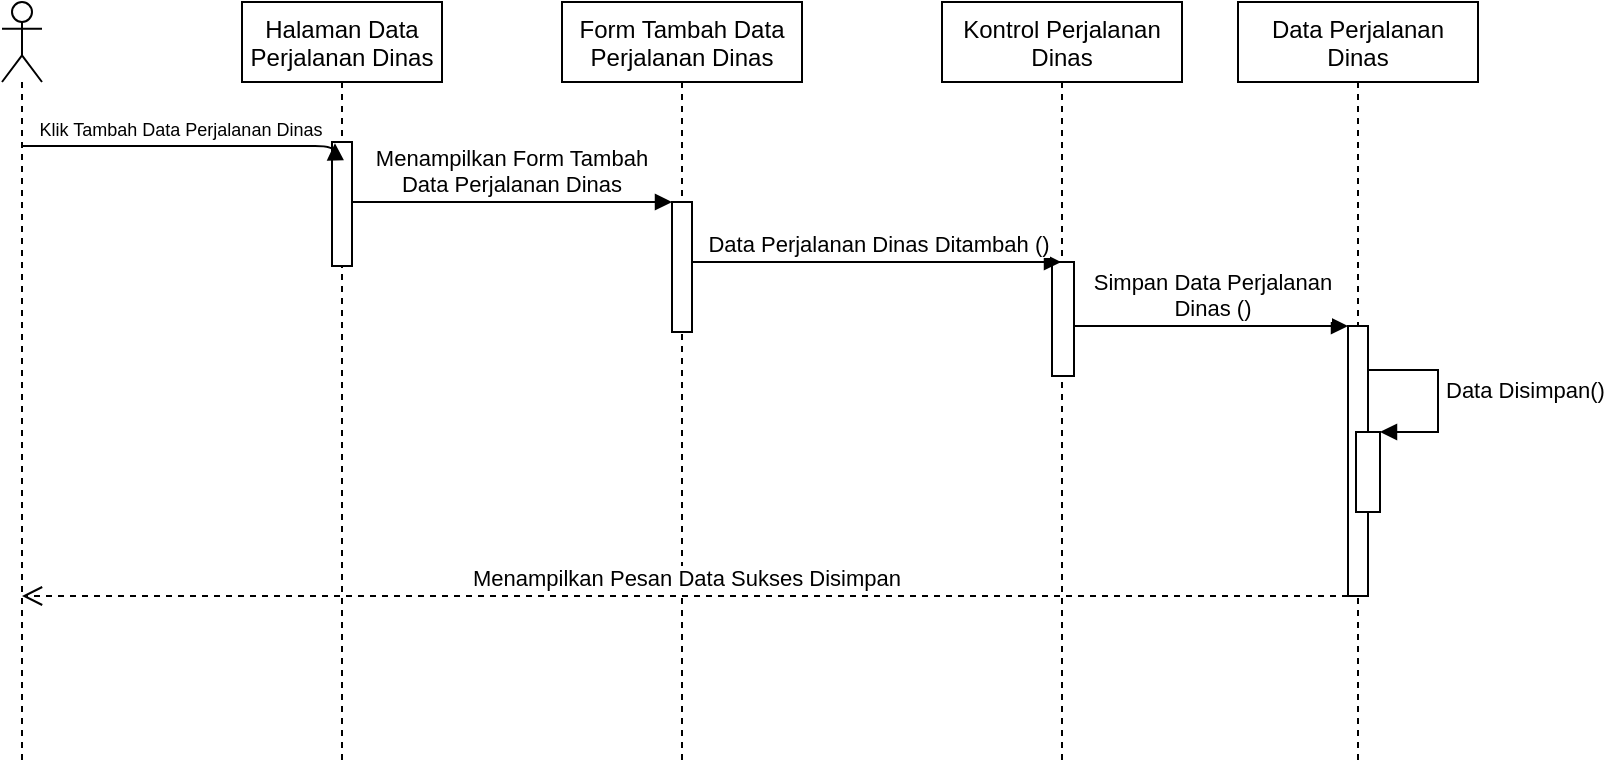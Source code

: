 <mxfile version="20.8.3" type="github">
  <diagram id="kgpKYQtTHZ0yAKxKKP6v" name="Page-1">
    <mxGraphModel dx="1000" dy="553" grid="1" gridSize="11" guides="1" tooltips="1" connect="1" arrows="1" fold="1" page="1" pageScale="1" pageWidth="850" pageHeight="1100" math="0" shadow="0">
      <root>
        <mxCell id="0" />
        <mxCell id="1" parent="0" />
        <mxCell id="3nuBFxr9cyL0pnOWT2aG-1" value="Halaman Data &#xa;Perjalanan Dinas" style="shape=umlLifeline;perimeter=lifelinePerimeter;container=1;collapsible=0;recursiveResize=0;rounded=0;shadow=0;strokeWidth=1;" parent="1" vertex="1">
          <mxGeometry x="140" y="80" width="100" height="382" as="geometry" />
        </mxCell>
        <mxCell id="3nuBFxr9cyL0pnOWT2aG-2" value="" style="points=[];perimeter=orthogonalPerimeter;rounded=0;shadow=0;strokeWidth=1;" parent="3nuBFxr9cyL0pnOWT2aG-1" vertex="1">
          <mxGeometry x="45" y="70" width="10" height="62" as="geometry" />
        </mxCell>
        <mxCell id="3nuBFxr9cyL0pnOWT2aG-5" value="Form Tambah Data&#xa;Perjalanan Dinas" style="shape=umlLifeline;perimeter=lifelinePerimeter;container=1;collapsible=0;recursiveResize=0;rounded=0;shadow=0;strokeWidth=1;" parent="1" vertex="1">
          <mxGeometry x="300" y="80" width="120" height="382" as="geometry" />
        </mxCell>
        <mxCell id="3nuBFxr9cyL0pnOWT2aG-6" value="" style="points=[];perimeter=orthogonalPerimeter;rounded=0;shadow=0;strokeWidth=1;" parent="3nuBFxr9cyL0pnOWT2aG-5" vertex="1">
          <mxGeometry x="55" y="100" width="10" height="65" as="geometry" />
        </mxCell>
        <mxCell id="3nuBFxr9cyL0pnOWT2aG-8" value="Menampilkan Form Tambah&#xa;Data Perjalanan Dinas" style="verticalAlign=bottom;endArrow=block;entryX=0;entryY=0;shadow=0;strokeWidth=1;" parent="1" source="3nuBFxr9cyL0pnOWT2aG-2" target="3nuBFxr9cyL0pnOWT2aG-6" edge="1">
          <mxGeometry relative="1" as="geometry">
            <mxPoint x="295" y="160" as="sourcePoint" />
          </mxGeometry>
        </mxCell>
        <mxCell id="HN42ftDHFfCqJlmSYsm9-1" value="Kontrol Perjalanan&#xa;Dinas" style="shape=umlLifeline;perimeter=lifelinePerimeter;container=1;collapsible=0;recursiveResize=0;rounded=0;shadow=0;strokeWidth=1;" parent="1" vertex="1">
          <mxGeometry x="490" y="80" width="120" height="382" as="geometry" />
        </mxCell>
        <mxCell id="HN42ftDHFfCqJlmSYsm9-2" value="" style="points=[];perimeter=orthogonalPerimeter;rounded=0;shadow=0;strokeWidth=1;" parent="HN42ftDHFfCqJlmSYsm9-1" vertex="1">
          <mxGeometry x="55" y="130" width="11" height="57" as="geometry" />
        </mxCell>
        <mxCell id="HN42ftDHFfCqJlmSYsm9-3" value="Data Perjalanan&#xa;Dinas" style="shape=umlLifeline;perimeter=lifelinePerimeter;container=1;collapsible=0;recursiveResize=0;rounded=0;shadow=0;strokeWidth=1;" parent="1" vertex="1">
          <mxGeometry x="638" y="80" width="120" height="382" as="geometry" />
        </mxCell>
        <mxCell id="HN42ftDHFfCqJlmSYsm9-4" value="" style="points=[];perimeter=orthogonalPerimeter;rounded=0;shadow=0;strokeWidth=1;" parent="HN42ftDHFfCqJlmSYsm9-3" vertex="1">
          <mxGeometry x="55" y="162" width="10" height="135" as="geometry" />
        </mxCell>
        <mxCell id="X2QBumxokGumVlCFT6Dc-8" value="" style="html=1;points=[];perimeter=orthogonalPerimeter;" vertex="1" parent="HN42ftDHFfCqJlmSYsm9-3">
          <mxGeometry x="59" y="215" width="12" height="40" as="geometry" />
        </mxCell>
        <mxCell id="X2QBumxokGumVlCFT6Dc-9" value="Data Disimpan()" style="edgeStyle=orthogonalEdgeStyle;html=1;align=left;spacingLeft=2;endArrow=block;rounded=0;entryX=1;entryY=0;exitX=1;exitY=0.206;exitDx=0;exitDy=0;exitPerimeter=0;" edge="1" target="X2QBumxokGumVlCFT6Dc-8" parent="HN42ftDHFfCqJlmSYsm9-3" source="HN42ftDHFfCqJlmSYsm9-4">
          <mxGeometry relative="1" as="geometry">
            <mxPoint x="70" y="195" as="sourcePoint" />
            <Array as="points">
              <mxPoint x="65" y="184" />
              <mxPoint x="100" y="184" />
              <mxPoint x="100" y="215" />
            </Array>
          </mxGeometry>
        </mxCell>
        <mxCell id="X2QBumxokGumVlCFT6Dc-12" value="Menampilkan Pesan Data Sukses Disimpan" style="html=1;verticalAlign=bottom;endArrow=open;dashed=1;endSize=8;rounded=0;" edge="1" parent="HN42ftDHFfCqJlmSYsm9-3" target="HN42ftDHFfCqJlmSYsm9-5">
          <mxGeometry relative="1" as="geometry">
            <mxPoint x="55" y="297" as="sourcePoint" />
            <mxPoint x="-25" y="297" as="targetPoint" />
          </mxGeometry>
        </mxCell>
        <mxCell id="HN42ftDHFfCqJlmSYsm9-8" value="&lt;font style=&quot;font-size: 9px;&quot;&gt;Klik Tambah Data&amp;nbsp;Perjalanan Dinas&lt;/font&gt;" style="edgeStyle=orthogonalEdgeStyle;rounded=1;orthogonalLoop=1;jettySize=auto;html=1;entryX=0.147;entryY=0.01;entryDx=0;entryDy=0;entryPerimeter=0;endArrow=block;verticalAlign=bottom;shadow=0;strokeWidth=1;" parent="1" source="HN42ftDHFfCqJlmSYsm9-5" target="3nuBFxr9cyL0pnOWT2aG-2" edge="1">
          <mxGeometry relative="1" as="geometry">
            <Array as="points">
              <mxPoint x="110" y="152" />
              <mxPoint x="110" y="152" />
            </Array>
          </mxGeometry>
        </mxCell>
        <mxCell id="HN42ftDHFfCqJlmSYsm9-5" value="" style="shape=umlLifeline;participant=umlActor;perimeter=lifelinePerimeter;whiteSpace=wrap;html=1;container=1;collapsible=0;recursiveResize=0;verticalAlign=top;spacingTop=36;outlineConnect=0;" parent="1" vertex="1">
          <mxGeometry x="20" y="80" width="20" height="382" as="geometry" />
        </mxCell>
        <mxCell id="HN42ftDHFfCqJlmSYsm9-12" value="Data Perjalanan Dinas Ditambah ()" style="edgeStyle=orthogonalEdgeStyle;rounded=1;orthogonalLoop=1;jettySize=auto;html=1;strokeWidth=1;fontSize=11;endArrow=block;verticalAlign=bottom;shadow=0;" parent="1" source="3nuBFxr9cyL0pnOWT2aG-6" target="HN42ftDHFfCqJlmSYsm9-1" edge="1">
          <mxGeometry relative="1" as="geometry">
            <Array as="points">
              <mxPoint x="410" y="210" />
              <mxPoint x="410" y="210" />
            </Array>
          </mxGeometry>
        </mxCell>
        <mxCell id="X2QBumxokGumVlCFT6Dc-5" value="Simpan Data Perjalanan&lt;br&gt;Dinas ()" style="edgeStyle=orthogonalEdgeStyle;rounded=1;orthogonalLoop=1;jettySize=auto;html=1;endArrow=block;verticalAlign=bottom;shadow=0;strokeWidth=1;" edge="1" parent="1" source="HN42ftDHFfCqJlmSYsm9-2">
          <mxGeometry relative="1" as="geometry">
            <mxPoint x="693" y="242" as="targetPoint" />
            <Array as="points">
              <mxPoint x="693" y="242" />
              <mxPoint x="693" y="242" />
            </Array>
          </mxGeometry>
        </mxCell>
      </root>
    </mxGraphModel>
  </diagram>
</mxfile>
